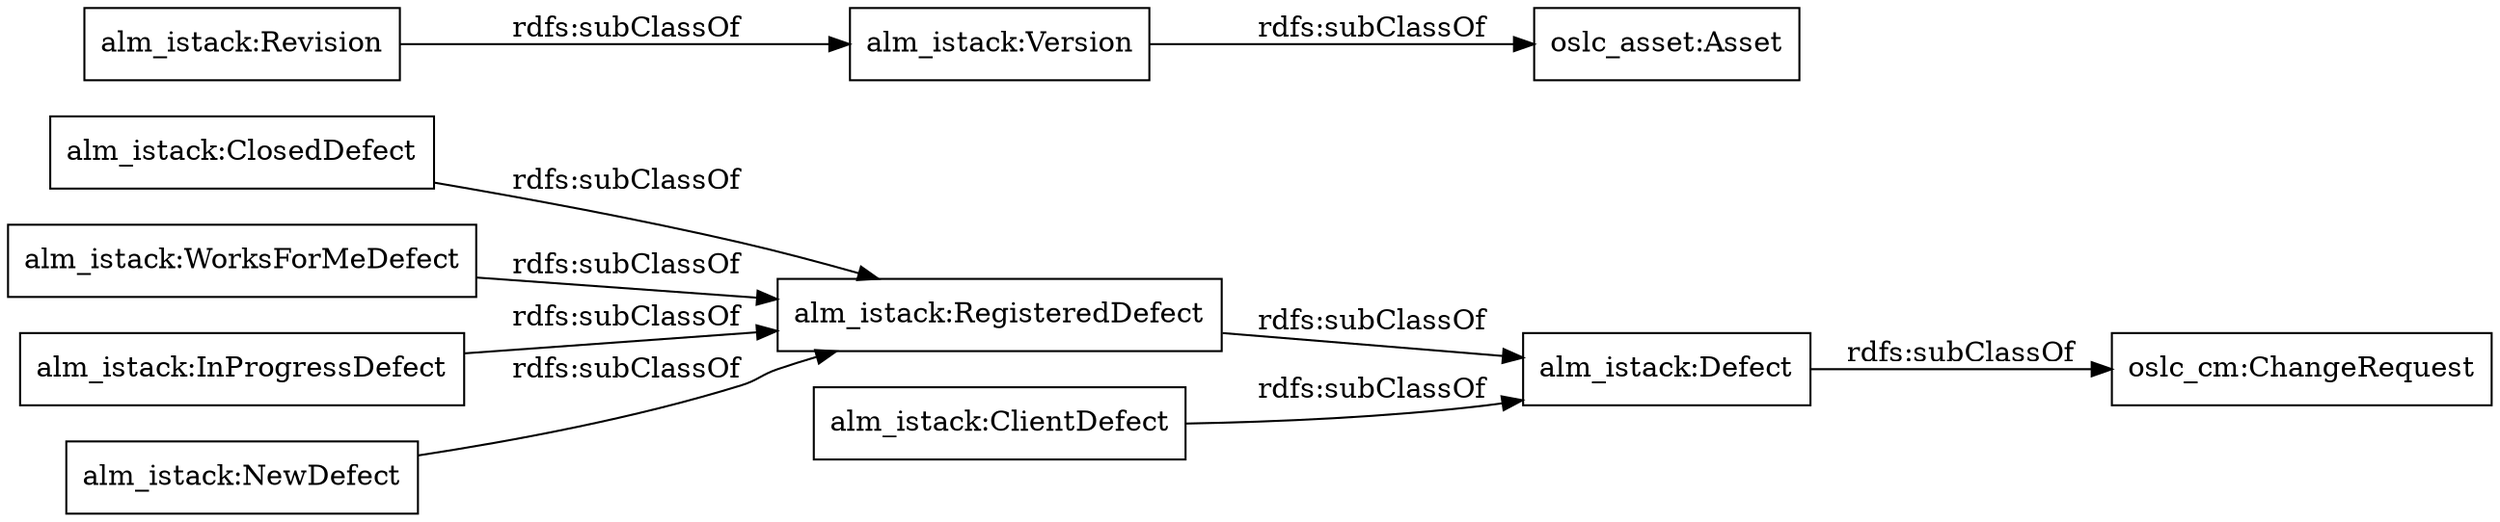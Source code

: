 digraph ar2dtool_diagram { 
rankdir=LR;
size="1000"
node [shape = rectangle, color="black"]; "alm_istack:ClosedDefect" "alm_istack:Revision" "alm_istack:Defect" "alm_istack:RegisteredDefect" "oslc_asset:Asset" "alm_istack:ClientDefect" "alm_istack:WorksForMeDefect" "oslc_cm:ChangeRequest" "alm_istack:InProgressDefect" "alm_istack:NewDefect" "alm_istack:Version" ; /*classes style*/
	"alm_istack:NewDefect" -> "alm_istack:RegisteredDefect" [ label = "rdfs:subClassOf" ];
	"alm_istack:ClosedDefect" -> "alm_istack:RegisteredDefect" [ label = "rdfs:subClassOf" ];
	"alm_istack:Defect" -> "oslc_cm:ChangeRequest" [ label = "rdfs:subClassOf" ];
	"alm_istack:WorksForMeDefect" -> "alm_istack:RegisteredDefect" [ label = "rdfs:subClassOf" ];
	"alm_istack:ClientDefect" -> "alm_istack:Defect" [ label = "rdfs:subClassOf" ];
	"alm_istack:Version" -> "oslc_asset:Asset" [ label = "rdfs:subClassOf" ];
	"alm_istack:RegisteredDefect" -> "alm_istack:Defect" [ label = "rdfs:subClassOf" ];
	"alm_istack:InProgressDefect" -> "alm_istack:RegisteredDefect" [ label = "rdfs:subClassOf" ];
	"alm_istack:Revision" -> "alm_istack:Version" [ label = "rdfs:subClassOf" ];

}
